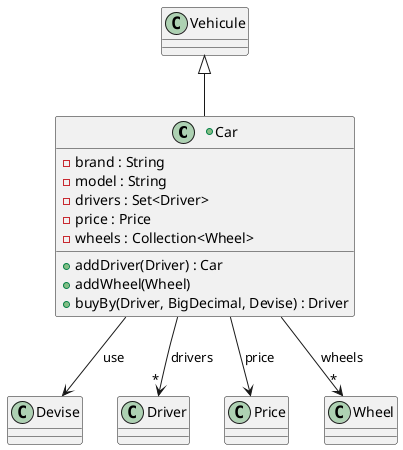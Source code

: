 @startuml

+class "Car" {
  -brand : String
  -model : String
  -drivers : Set<Driver>
  -price : Price
  -wheels : Collection<Wheel>
  +addDriver(Driver) : Car
  +addWheel(Wheel)
  +buyBy(Driver, BigDecimal, Devise) : Driver
}

"Car" --> "Devise" : use
"Car" --> "*" "Driver" : drivers
"Car" --> "Price" : price
"Car" --> "*" "Wheel" : wheels
"Vehicule" <|-- "Car"

@enduml